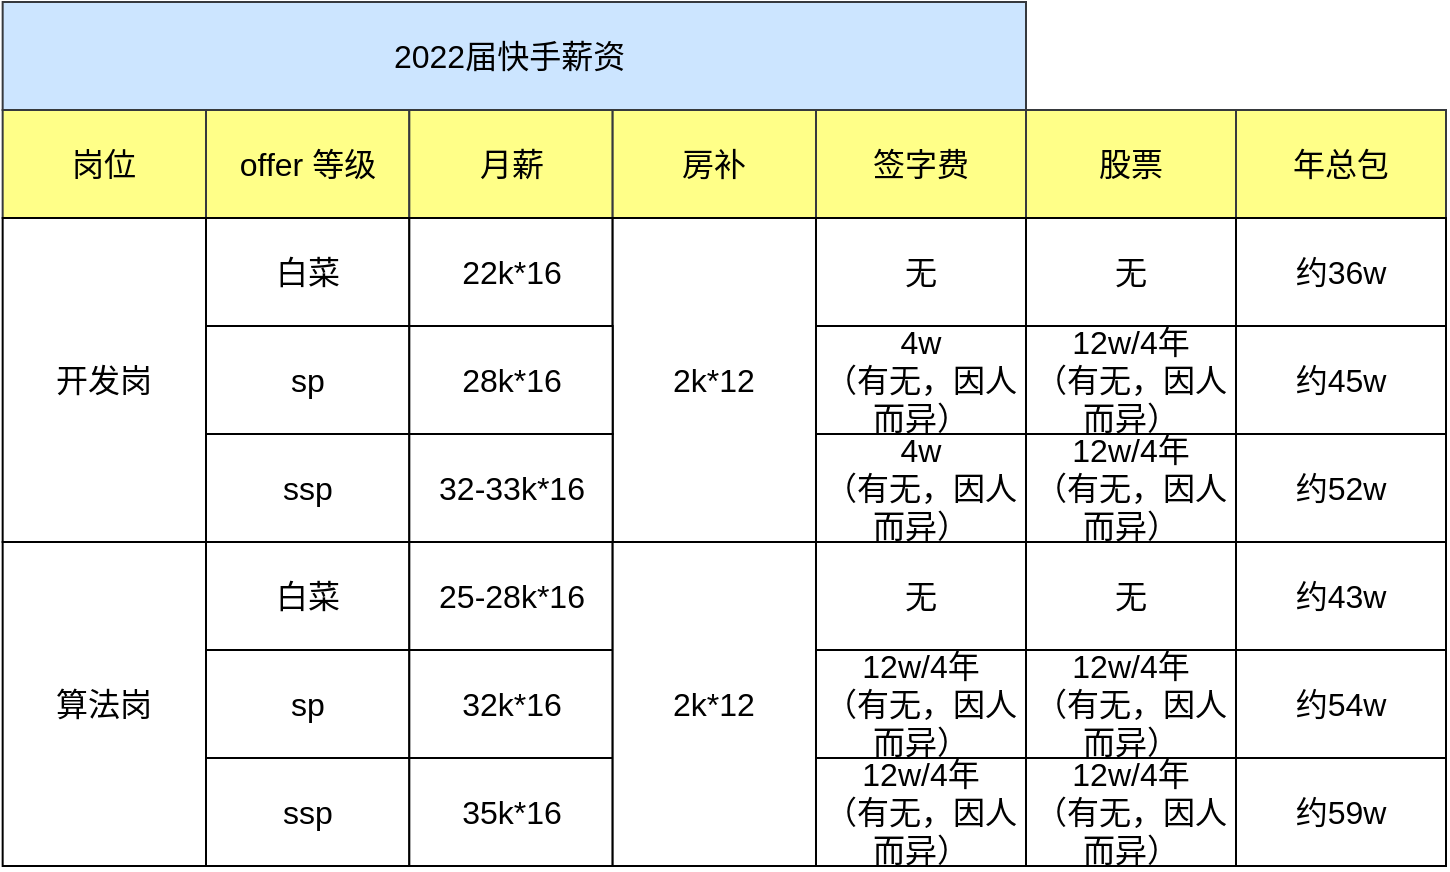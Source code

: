 <mxfile version="15.8.3" type="github">
  <diagram id="o1lI7uaFn6-g1FVOMqIx" name="Page-1">
    <mxGraphModel dx="1773" dy="558" grid="1" gridSize="10" guides="1" tooltips="1" connect="1" arrows="1" fold="1" page="1" pageScale="1" pageWidth="827" pageHeight="1169" math="0" shadow="0">
      <root>
        <mxCell id="0" />
        <mxCell id="1" parent="0" />
        <mxCell id="LmUMngHWBcQyNiguUtHR-1" value="2022届快手薪资&amp;nbsp;" style="rounded=0;whiteSpace=wrap;html=1;fontSize=16;fillColor=#cce5ff;strokeColor=#36393d;" vertex="1" parent="1">
          <mxGeometry x="-21.67" y="160" width="511.67" height="54" as="geometry" />
        </mxCell>
        <mxCell id="LmUMngHWBcQyNiguUtHR-2" value="offer 等级" style="rounded=0;whiteSpace=wrap;html=1;fontSize=16;fillColor=#ffff88;strokeColor=#36393d;" vertex="1" parent="1">
          <mxGeometry x="80" y="214" width="101.667" height="54" as="geometry" />
        </mxCell>
        <mxCell id="LmUMngHWBcQyNiguUtHR-3" value="月薪" style="rounded=0;whiteSpace=wrap;html=1;fontSize=16;fillColor=#ffff88;strokeColor=#36393d;" vertex="1" parent="1">
          <mxGeometry x="181.667" y="214" width="101.667" height="54" as="geometry" />
        </mxCell>
        <mxCell id="LmUMngHWBcQyNiguUtHR-4" value="房补" style="rounded=0;whiteSpace=wrap;html=1;fontSize=16;fillColor=#ffff88;strokeColor=#36393d;" vertex="1" parent="1">
          <mxGeometry x="283.33" y="214" width="101.667" height="54" as="geometry" />
        </mxCell>
        <mxCell id="LmUMngHWBcQyNiguUtHR-5" value="白菜" style="rounded=0;whiteSpace=wrap;html=1;fontSize=16;" vertex="1" parent="1">
          <mxGeometry x="80" y="268" width="101.667" height="54" as="geometry" />
        </mxCell>
        <mxCell id="LmUMngHWBcQyNiguUtHR-6" value="22k*16" style="rounded=0;whiteSpace=wrap;html=1;fontSize=16;" vertex="1" parent="1">
          <mxGeometry x="181.667" y="268" width="101.667" height="54" as="geometry" />
        </mxCell>
        <mxCell id="LmUMngHWBcQyNiguUtHR-7" value="2k*12" style="rounded=0;whiteSpace=wrap;html=1;fontSize=16;" vertex="1" parent="1">
          <mxGeometry x="283.33" y="268" width="101.667" height="162" as="geometry" />
        </mxCell>
        <mxCell id="LmUMngHWBcQyNiguUtHR-8" value="sp" style="rounded=0;whiteSpace=wrap;html=1;fontSize=16;" vertex="1" parent="1">
          <mxGeometry x="80" y="322" width="101.667" height="54" as="geometry" />
        </mxCell>
        <mxCell id="LmUMngHWBcQyNiguUtHR-9" value="28k*16" style="rounded=0;whiteSpace=wrap;html=1;fontSize=16;" vertex="1" parent="1">
          <mxGeometry x="181.667" y="322" width="101.667" height="54" as="geometry" />
        </mxCell>
        <mxCell id="LmUMngHWBcQyNiguUtHR-10" value="ssp" style="rounded=0;whiteSpace=wrap;html=1;fontSize=16;" vertex="1" parent="1">
          <mxGeometry x="80" y="376" width="101.667" height="54" as="geometry" />
        </mxCell>
        <mxCell id="LmUMngHWBcQyNiguUtHR-11" value="32-33k*16" style="rounded=0;whiteSpace=wrap;html=1;fontSize=16;" vertex="1" parent="1">
          <mxGeometry x="181.667" y="376" width="101.667" height="54" as="geometry" />
        </mxCell>
        <mxCell id="LmUMngHWBcQyNiguUtHR-12" value="岗位" style="rounded=0;whiteSpace=wrap;html=1;fontSize=16;fillColor=#ffff88;strokeColor=#36393d;" vertex="1" parent="1">
          <mxGeometry x="-21.67" y="214" width="101.667" height="54" as="geometry" />
        </mxCell>
        <mxCell id="LmUMngHWBcQyNiguUtHR-13" value="开发岗" style="rounded=0;whiteSpace=wrap;html=1;fontSize=16;" vertex="1" parent="1">
          <mxGeometry x="-21.67" y="268" width="101.67" height="162" as="geometry" />
        </mxCell>
        <mxCell id="LmUMngHWBcQyNiguUtHR-14" value="白菜" style="rounded=0;whiteSpace=wrap;html=1;fontSize=16;" vertex="1" parent="1">
          <mxGeometry x="80" y="430" width="101.667" height="54" as="geometry" />
        </mxCell>
        <mxCell id="LmUMngHWBcQyNiguUtHR-15" value="sp" style="rounded=0;whiteSpace=wrap;html=1;fontSize=16;" vertex="1" parent="1">
          <mxGeometry x="80" y="484" width="101.667" height="54" as="geometry" />
        </mxCell>
        <mxCell id="LmUMngHWBcQyNiguUtHR-16" value="ssp" style="rounded=0;whiteSpace=wrap;html=1;fontSize=16;" vertex="1" parent="1">
          <mxGeometry x="80" y="538" width="101.667" height="54" as="geometry" />
        </mxCell>
        <mxCell id="LmUMngHWBcQyNiguUtHR-17" value="25-28k*16" style="rounded=0;whiteSpace=wrap;html=1;fontSize=16;" vertex="1" parent="1">
          <mxGeometry x="181.667" y="430" width="101.667" height="54" as="geometry" />
        </mxCell>
        <mxCell id="LmUMngHWBcQyNiguUtHR-18" value="32k*16" style="rounded=0;whiteSpace=wrap;html=1;fontSize=16;" vertex="1" parent="1">
          <mxGeometry x="181.667" y="484" width="101.667" height="54" as="geometry" />
        </mxCell>
        <mxCell id="LmUMngHWBcQyNiguUtHR-19" value="35k*16" style="rounded=0;whiteSpace=wrap;html=1;fontSize=16;" vertex="1" parent="1">
          <mxGeometry x="181.667" y="538" width="101.667" height="54" as="geometry" />
        </mxCell>
        <mxCell id="LmUMngHWBcQyNiguUtHR-20" value="年总包" style="rounded=0;whiteSpace=wrap;html=1;fontSize=16;fillColor=#ffff88;strokeColor=#36393d;" vertex="1" parent="1">
          <mxGeometry x="595" y="214" width="105" height="54" as="geometry" />
        </mxCell>
        <mxCell id="LmUMngHWBcQyNiguUtHR-21" value="2k*12" style="rounded=0;whiteSpace=wrap;html=1;fontSize=16;" vertex="1" parent="1">
          <mxGeometry x="283.33" y="430" width="101.667" height="162" as="geometry" />
        </mxCell>
        <mxCell id="LmUMngHWBcQyNiguUtHR-22" value="算法岗" style="rounded=0;whiteSpace=wrap;html=1;fontSize=16;" vertex="1" parent="1">
          <mxGeometry x="-21.67" y="430" width="101.67" height="162" as="geometry" />
        </mxCell>
        <mxCell id="LmUMngHWBcQyNiguUtHR-23" value="约36w" style="rounded=0;whiteSpace=wrap;html=1;fontSize=16;" vertex="1" parent="1">
          <mxGeometry x="595" y="268" width="105" height="54" as="geometry" />
        </mxCell>
        <mxCell id="LmUMngHWBcQyNiguUtHR-24" value="约45w" style="rounded=0;whiteSpace=wrap;html=1;fontSize=16;" vertex="1" parent="1">
          <mxGeometry x="595" y="322" width="105" height="54" as="geometry" />
        </mxCell>
        <mxCell id="LmUMngHWBcQyNiguUtHR-25" value="约52w" style="rounded=0;whiteSpace=wrap;html=1;fontSize=16;" vertex="1" parent="1">
          <mxGeometry x="595" y="376" width="105" height="54" as="geometry" />
        </mxCell>
        <mxCell id="LmUMngHWBcQyNiguUtHR-26" value="约43w" style="rounded=0;whiteSpace=wrap;html=1;fontSize=16;" vertex="1" parent="1">
          <mxGeometry x="595" y="430" width="105" height="54" as="geometry" />
        </mxCell>
        <mxCell id="LmUMngHWBcQyNiguUtHR-27" value="约54w" style="rounded=0;whiteSpace=wrap;html=1;fontSize=16;" vertex="1" parent="1">
          <mxGeometry x="595" y="484" width="105" height="54" as="geometry" />
        </mxCell>
        <mxCell id="LmUMngHWBcQyNiguUtHR-28" value="约59w" style="rounded=0;whiteSpace=wrap;html=1;fontSize=16;" vertex="1" parent="1">
          <mxGeometry x="595" y="538" width="105" height="54" as="geometry" />
        </mxCell>
        <mxCell id="LmUMngHWBcQyNiguUtHR-32" value="签字费" style="rounded=0;whiteSpace=wrap;html=1;fontSize=16;fillColor=#ffff88;strokeColor=#36393d;" vertex="1" parent="1">
          <mxGeometry x="385" y="214" width="105" height="54" as="geometry" />
        </mxCell>
        <mxCell id="LmUMngHWBcQyNiguUtHR-33" value="无" style="rounded=0;whiteSpace=wrap;html=1;fontSize=16;" vertex="1" parent="1">
          <mxGeometry x="385" y="268" width="105" height="54" as="geometry" />
        </mxCell>
        <mxCell id="LmUMngHWBcQyNiguUtHR-34" value="4w&lt;br&gt;（有无，因人而异）" style="rounded=0;whiteSpace=wrap;html=1;fontSize=16;" vertex="1" parent="1">
          <mxGeometry x="385" y="322" width="105" height="54" as="geometry" />
        </mxCell>
        <mxCell id="LmUMngHWBcQyNiguUtHR-35" value="4w&lt;br&gt;（有无，因人而异）" style="rounded=0;whiteSpace=wrap;html=1;fontSize=16;" vertex="1" parent="1">
          <mxGeometry x="385" y="376" width="105" height="54" as="geometry" />
        </mxCell>
        <mxCell id="LmUMngHWBcQyNiguUtHR-36" value="无" style="rounded=0;whiteSpace=wrap;html=1;fontSize=16;" vertex="1" parent="1">
          <mxGeometry x="385" y="430" width="105" height="54" as="geometry" />
        </mxCell>
        <mxCell id="LmUMngHWBcQyNiguUtHR-37" value="12w/4年&lt;br&gt;（有无，因人而异）" style="rounded=0;whiteSpace=wrap;html=1;fontSize=16;" vertex="1" parent="1">
          <mxGeometry x="385" y="484" width="105" height="54" as="geometry" />
        </mxCell>
        <mxCell id="LmUMngHWBcQyNiguUtHR-38" value="12w/4年&lt;br&gt;（有无，因人而异）" style="rounded=0;whiteSpace=wrap;html=1;fontSize=16;" vertex="1" parent="1">
          <mxGeometry x="385" y="538" width="105" height="54" as="geometry" />
        </mxCell>
        <mxCell id="LmUMngHWBcQyNiguUtHR-39" value="股票" style="rounded=0;whiteSpace=wrap;html=1;fontSize=16;fillColor=#ffff88;strokeColor=#36393d;" vertex="1" parent="1">
          <mxGeometry x="490" y="214" width="105" height="54" as="geometry" />
        </mxCell>
        <mxCell id="LmUMngHWBcQyNiguUtHR-40" value="无" style="rounded=0;whiteSpace=wrap;html=1;fontSize=16;" vertex="1" parent="1">
          <mxGeometry x="490" y="268" width="105" height="54" as="geometry" />
        </mxCell>
        <mxCell id="LmUMngHWBcQyNiguUtHR-41" value="12w/4年&lt;br&gt;（有无，因人而异）" style="rounded=0;whiteSpace=wrap;html=1;fontSize=16;" vertex="1" parent="1">
          <mxGeometry x="490" y="322" width="105" height="54" as="geometry" />
        </mxCell>
        <mxCell id="LmUMngHWBcQyNiguUtHR-42" value="12w/4年&lt;br&gt;（有无，因人而异）" style="rounded=0;whiteSpace=wrap;html=1;fontSize=16;" vertex="1" parent="1">
          <mxGeometry x="490" y="376" width="105" height="54" as="geometry" />
        </mxCell>
        <mxCell id="LmUMngHWBcQyNiguUtHR-43" value="无" style="rounded=0;whiteSpace=wrap;html=1;fontSize=16;" vertex="1" parent="1">
          <mxGeometry x="490" y="430" width="105" height="54" as="geometry" />
        </mxCell>
        <mxCell id="LmUMngHWBcQyNiguUtHR-44" value="12w/4年&lt;br&gt;（有无，因人而异）" style="rounded=0;whiteSpace=wrap;html=1;fontSize=16;" vertex="1" parent="1">
          <mxGeometry x="490" y="484" width="105" height="54" as="geometry" />
        </mxCell>
        <mxCell id="LmUMngHWBcQyNiguUtHR-45" value="12w/4年&lt;br&gt;（有无，因人而异）" style="rounded=0;whiteSpace=wrap;html=1;fontSize=16;" vertex="1" parent="1">
          <mxGeometry x="490" y="538" width="105" height="54" as="geometry" />
        </mxCell>
      </root>
    </mxGraphModel>
  </diagram>
</mxfile>
